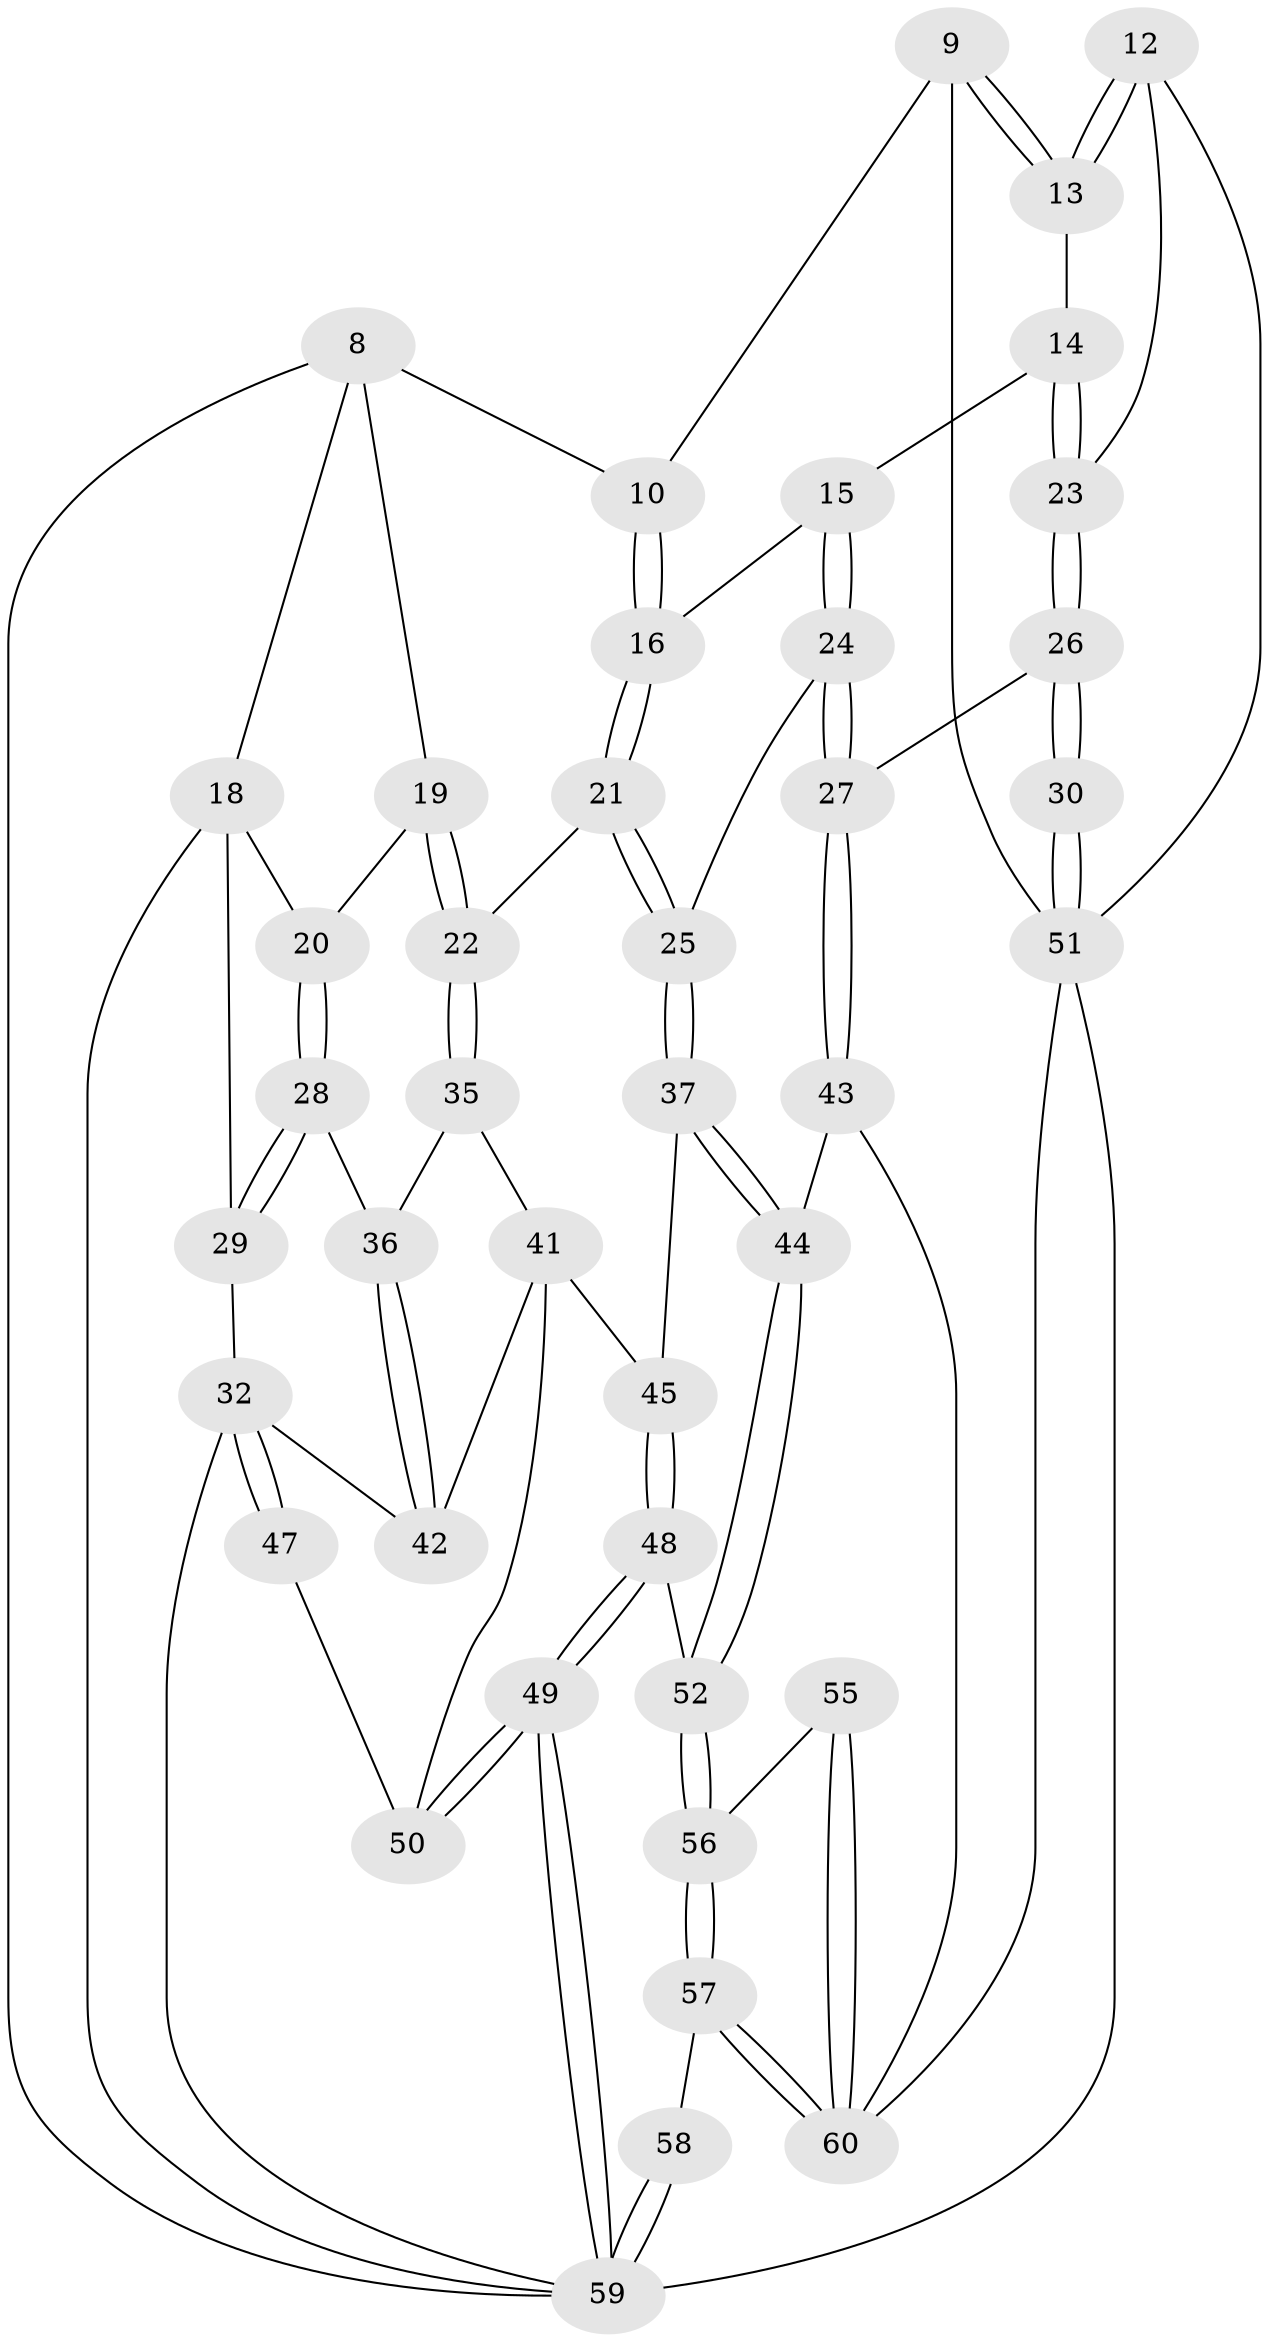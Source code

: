 // original degree distribution, {3: 0.03333333333333333, 4: 0.21666666666666667, 5: 0.5666666666666667, 6: 0.18333333333333332}
// Generated by graph-tools (version 1.1) at 2025/06/03/04/25 22:06:29]
// undirected, 42 vertices, 96 edges
graph export_dot {
graph [start="1"]
  node [color=gray90,style=filled];
  8 [pos="+0.17553458639459932+0.16177531955476268",super="+7+5"];
  9 [pos="+0.8079841659704511+0.029825912633078135",super="+2"];
  10 [pos="+0.5935753822003719+0.12740309769647143",super="+6"];
  12 [pos="+0.9833044608251749+0.2960986132300319"];
  13 [pos="+0.8064437609915159+0.12035509889366945"];
  14 [pos="+0.7694034362978843+0.2699390262233413"];
  15 [pos="+0.7125086648112435+0.3005955306867625"];
  16 [pos="+0.6556951227823241+0.2768413607668822"];
  18 [pos="+0.06792071869056004+0.13682092184147945",super="+17"];
  19 [pos="+0.3613005507121322+0.34812724812661594"];
  20 [pos="+0.09949771312580964+0.3326922668399438"];
  21 [pos="+0.3963086860888671+0.38297645960808363"];
  22 [pos="+0.37206395957801713+0.3718505894700612"];
  23 [pos="+0.9049264494434672+0.3408860986602918"];
  24 [pos="+0.6964778738697872+0.5382759651368496"];
  25 [pos="+0.5232191544469704+0.5011384775438819"];
  26 [pos="+0.8507568001158734+0.5842301536622845"];
  27 [pos="+0.7789165857335987+0.6097323852543546"];
  28 [pos="+0+0.47385733434104"];
  29 [pos="+0+0.5259708215230405"];
  30 [pos="+1+0.6248735152220166"];
  32 [pos="+0+0.7687292726649907",super="+31"];
  35 [pos="+0.31350355701275795+0.45592566416850283"];
  36 [pos="+0.27254551878933125+0.48047595594174464"];
  37 [pos="+0.44456667216932394+0.7181885034620751"];
  41 [pos="+0.2283793298138873+0.6887161700935165",super="+40+39"];
  42 [pos="+0.14699437497522302+0.6402895628271493"];
  43 [pos="+0.7747940223985363+0.6235469969528855"];
  44 [pos="+0.4584254213649713+0.7549183762911121"];
  45 [pos="+0.2884834233236384+0.7621291833816178",super="+38"];
  47 [pos="+0.03789247813226712+0.8066504704354625"];
  48 [pos="+0.30508618634992557+0.8417184533800023"];
  49 [pos="+0.26352698491828547+0.8747544341856984"];
  50 [pos="+0.23391272650434233+0.8548995168080845",super="+46"];
  51 [pos="+1+1",super="+3+11"];
  52 [pos="+0.4575089582947774+0.8011780507681495"];
  55 [pos="+0.6428077228377639+0.8751758282801594"];
  56 [pos="+0.5078155853516192+0.8713792680545318"];
  57 [pos="+0.3781466468609577+1"];
  58 [pos="+0.3360347481049521+1"];
  59 [pos="+0.2586749306488668+0.9858734110147465",super="+33+34"];
  60 [pos="+0.7744088160329667+1",super="+53+54"];
  8 -- 18;
  8 -- 19;
  8 -- 10;
  8 -- 59;
  9 -- 10 [weight=2];
  9 -- 13;
  9 -- 13;
  9 -- 51;
  10 -- 16;
  10 -- 16;
  12 -- 13;
  12 -- 13;
  12 -- 23;
  12 -- 51;
  13 -- 14;
  14 -- 15;
  14 -- 23;
  14 -- 23;
  15 -- 16;
  15 -- 24;
  15 -- 24;
  16 -- 21;
  16 -- 21;
  18 -- 20;
  18 -- 59;
  18 -- 29;
  19 -- 20;
  19 -- 22;
  19 -- 22;
  20 -- 28;
  20 -- 28;
  21 -- 22;
  21 -- 25;
  21 -- 25;
  22 -- 35;
  22 -- 35;
  23 -- 26;
  23 -- 26;
  24 -- 25;
  24 -- 27;
  24 -- 27;
  25 -- 37;
  25 -- 37;
  26 -- 27;
  26 -- 30;
  26 -- 30;
  27 -- 43;
  27 -- 43;
  28 -- 29;
  28 -- 29;
  28 -- 36;
  29 -- 32;
  30 -- 51 [weight=2];
  30 -- 51;
  32 -- 47;
  32 -- 47;
  32 -- 59;
  32 -- 42;
  35 -- 36;
  35 -- 41;
  36 -- 42;
  36 -- 42;
  37 -- 44;
  37 -- 44;
  37 -- 45;
  41 -- 42;
  41 -- 50;
  41 -- 45 [weight=2];
  43 -- 44;
  43 -- 60;
  44 -- 52;
  44 -- 52;
  45 -- 48;
  45 -- 48;
  47 -- 50 [weight=2];
  48 -- 49;
  48 -- 49;
  48 -- 52;
  49 -- 50;
  49 -- 50;
  49 -- 59;
  49 -- 59;
  51 -- 60;
  51 -- 59 [weight=2];
  52 -- 56;
  52 -- 56;
  55 -- 56;
  55 -- 60 [weight=2];
  55 -- 60;
  56 -- 57;
  56 -- 57;
  57 -- 58;
  57 -- 60;
  57 -- 60;
  58 -- 59 [weight=2];
  58 -- 59;
}
